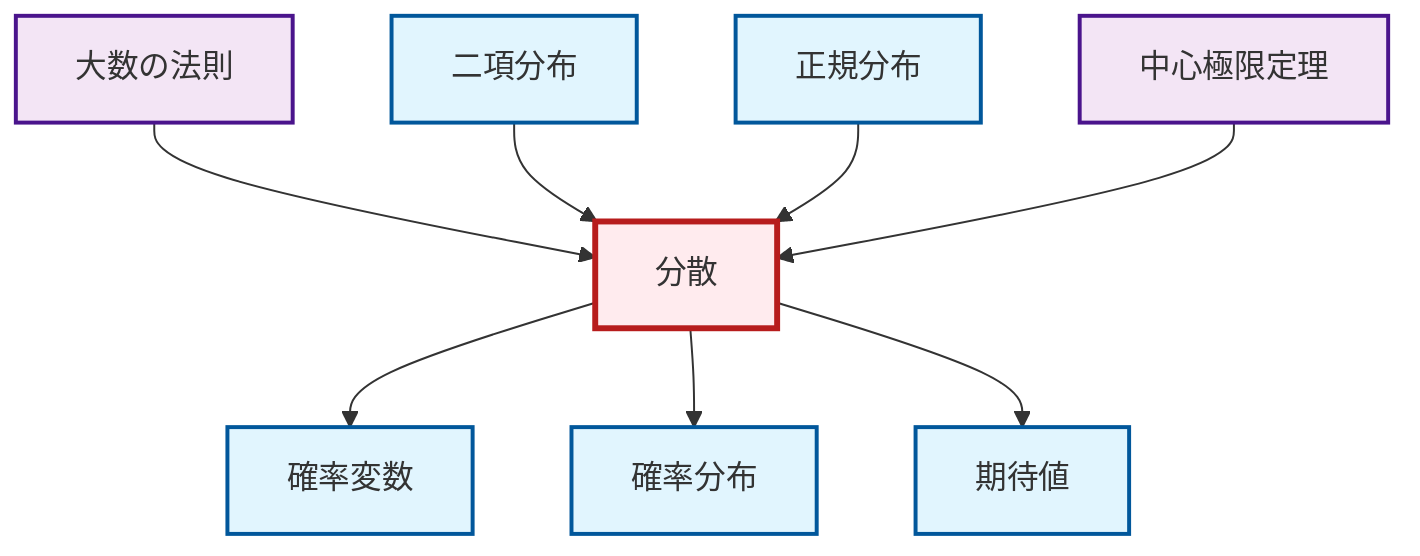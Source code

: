 graph TD
    classDef definition fill:#e1f5fe,stroke:#01579b,stroke-width:2px
    classDef theorem fill:#f3e5f5,stroke:#4a148c,stroke-width:2px
    classDef axiom fill:#fff3e0,stroke:#e65100,stroke-width:2px
    classDef example fill:#e8f5e9,stroke:#1b5e20,stroke-width:2px
    classDef current fill:#ffebee,stroke:#b71c1c,stroke-width:3px
    def-variance["分散"]:::definition
    def-random-variable["確率変数"]:::definition
    thm-central-limit["中心極限定理"]:::theorem
    thm-law-of-large-numbers["大数の法則"]:::theorem
    def-probability-distribution["確率分布"]:::definition
    def-expectation["期待値"]:::definition
    def-normal-distribution["正規分布"]:::definition
    def-binomial-distribution["二項分布"]:::definition
    thm-law-of-large-numbers --> def-variance
    def-variance --> def-random-variable
    def-binomial-distribution --> def-variance
    def-variance --> def-probability-distribution
    def-normal-distribution --> def-variance
    def-variance --> def-expectation
    thm-central-limit --> def-variance
    class def-variance current